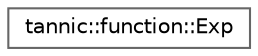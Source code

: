digraph "Graphical Class Hierarchy"
{
 // LATEX_PDF_SIZE
  bgcolor="transparent";
  edge [fontname=Helvetica,fontsize=10,labelfontname=Helvetica,labelfontsize=10];
  node [fontname=Helvetica,fontsize=10,shape=box,height=0.2,width=0.4];
  rankdir="LR";
  Node0 [id="Node000000",label="tannic::function::Exp",height=0.2,width=0.4,color="grey40", fillcolor="white", style="filled",URL="$dc/da3/structtannic_1_1function_1_1Exp.html",tooltip="Functor exponential (e^x) Applies element-wise exponential to tensor elements."];
}
